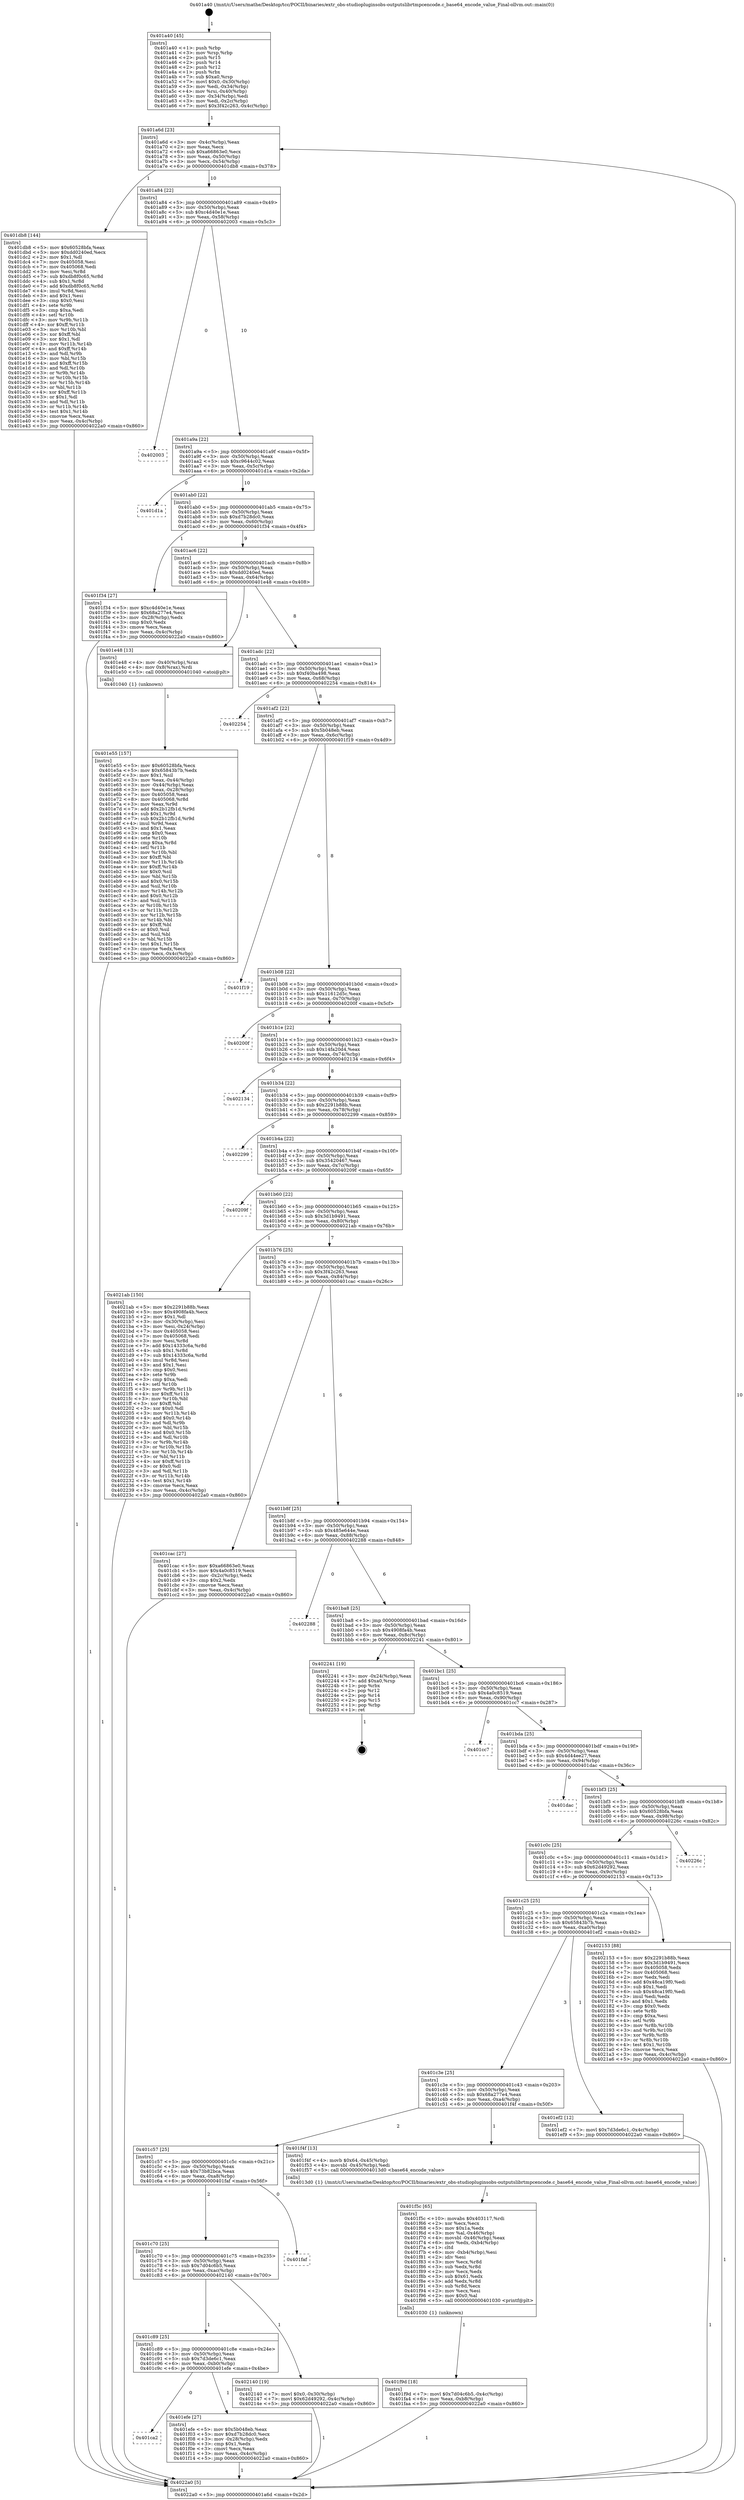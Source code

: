digraph "0x401a40" {
  label = "0x401a40 (/mnt/c/Users/mathe/Desktop/tcc/POCII/binaries/extr_obs-studiopluginsobs-outputslibrtmpcencode.c_base64_encode_value_Final-ollvm.out::main(0))"
  labelloc = "t"
  node[shape=record]

  Entry [label="",width=0.3,height=0.3,shape=circle,fillcolor=black,style=filled]
  "0x401a6d" [label="{
     0x401a6d [23]\l
     | [instrs]\l
     &nbsp;&nbsp;0x401a6d \<+3\>: mov -0x4c(%rbp),%eax\l
     &nbsp;&nbsp;0x401a70 \<+2\>: mov %eax,%ecx\l
     &nbsp;&nbsp;0x401a72 \<+6\>: sub $0xa66863e0,%ecx\l
     &nbsp;&nbsp;0x401a78 \<+3\>: mov %eax,-0x50(%rbp)\l
     &nbsp;&nbsp;0x401a7b \<+3\>: mov %ecx,-0x54(%rbp)\l
     &nbsp;&nbsp;0x401a7e \<+6\>: je 0000000000401db8 \<main+0x378\>\l
  }"]
  "0x401db8" [label="{
     0x401db8 [144]\l
     | [instrs]\l
     &nbsp;&nbsp;0x401db8 \<+5\>: mov $0x60528bfa,%eax\l
     &nbsp;&nbsp;0x401dbd \<+5\>: mov $0xdd0240ed,%ecx\l
     &nbsp;&nbsp;0x401dc2 \<+2\>: mov $0x1,%dl\l
     &nbsp;&nbsp;0x401dc4 \<+7\>: mov 0x405058,%esi\l
     &nbsp;&nbsp;0x401dcb \<+7\>: mov 0x405068,%edi\l
     &nbsp;&nbsp;0x401dd2 \<+3\>: mov %esi,%r8d\l
     &nbsp;&nbsp;0x401dd5 \<+7\>: sub $0xdb8f0c65,%r8d\l
     &nbsp;&nbsp;0x401ddc \<+4\>: sub $0x1,%r8d\l
     &nbsp;&nbsp;0x401de0 \<+7\>: add $0xdb8f0c65,%r8d\l
     &nbsp;&nbsp;0x401de7 \<+4\>: imul %r8d,%esi\l
     &nbsp;&nbsp;0x401deb \<+3\>: and $0x1,%esi\l
     &nbsp;&nbsp;0x401dee \<+3\>: cmp $0x0,%esi\l
     &nbsp;&nbsp;0x401df1 \<+4\>: sete %r9b\l
     &nbsp;&nbsp;0x401df5 \<+3\>: cmp $0xa,%edi\l
     &nbsp;&nbsp;0x401df8 \<+4\>: setl %r10b\l
     &nbsp;&nbsp;0x401dfc \<+3\>: mov %r9b,%r11b\l
     &nbsp;&nbsp;0x401dff \<+4\>: xor $0xff,%r11b\l
     &nbsp;&nbsp;0x401e03 \<+3\>: mov %r10b,%bl\l
     &nbsp;&nbsp;0x401e06 \<+3\>: xor $0xff,%bl\l
     &nbsp;&nbsp;0x401e09 \<+3\>: xor $0x1,%dl\l
     &nbsp;&nbsp;0x401e0c \<+3\>: mov %r11b,%r14b\l
     &nbsp;&nbsp;0x401e0f \<+4\>: and $0xff,%r14b\l
     &nbsp;&nbsp;0x401e13 \<+3\>: and %dl,%r9b\l
     &nbsp;&nbsp;0x401e16 \<+3\>: mov %bl,%r15b\l
     &nbsp;&nbsp;0x401e19 \<+4\>: and $0xff,%r15b\l
     &nbsp;&nbsp;0x401e1d \<+3\>: and %dl,%r10b\l
     &nbsp;&nbsp;0x401e20 \<+3\>: or %r9b,%r14b\l
     &nbsp;&nbsp;0x401e23 \<+3\>: or %r10b,%r15b\l
     &nbsp;&nbsp;0x401e26 \<+3\>: xor %r15b,%r14b\l
     &nbsp;&nbsp;0x401e29 \<+3\>: or %bl,%r11b\l
     &nbsp;&nbsp;0x401e2c \<+4\>: xor $0xff,%r11b\l
     &nbsp;&nbsp;0x401e30 \<+3\>: or $0x1,%dl\l
     &nbsp;&nbsp;0x401e33 \<+3\>: and %dl,%r11b\l
     &nbsp;&nbsp;0x401e36 \<+3\>: or %r11b,%r14b\l
     &nbsp;&nbsp;0x401e39 \<+4\>: test $0x1,%r14b\l
     &nbsp;&nbsp;0x401e3d \<+3\>: cmovne %ecx,%eax\l
     &nbsp;&nbsp;0x401e40 \<+3\>: mov %eax,-0x4c(%rbp)\l
     &nbsp;&nbsp;0x401e43 \<+5\>: jmp 00000000004022a0 \<main+0x860\>\l
  }"]
  "0x401a84" [label="{
     0x401a84 [22]\l
     | [instrs]\l
     &nbsp;&nbsp;0x401a84 \<+5\>: jmp 0000000000401a89 \<main+0x49\>\l
     &nbsp;&nbsp;0x401a89 \<+3\>: mov -0x50(%rbp),%eax\l
     &nbsp;&nbsp;0x401a8c \<+5\>: sub $0xc4d40e1e,%eax\l
     &nbsp;&nbsp;0x401a91 \<+3\>: mov %eax,-0x58(%rbp)\l
     &nbsp;&nbsp;0x401a94 \<+6\>: je 0000000000402003 \<main+0x5c3\>\l
  }"]
  Exit [label="",width=0.3,height=0.3,shape=circle,fillcolor=black,style=filled,peripheries=2]
  "0x402003" [label="{
     0x402003\l
  }", style=dashed]
  "0x401a9a" [label="{
     0x401a9a [22]\l
     | [instrs]\l
     &nbsp;&nbsp;0x401a9a \<+5\>: jmp 0000000000401a9f \<main+0x5f\>\l
     &nbsp;&nbsp;0x401a9f \<+3\>: mov -0x50(%rbp),%eax\l
     &nbsp;&nbsp;0x401aa2 \<+5\>: sub $0xc9644c02,%eax\l
     &nbsp;&nbsp;0x401aa7 \<+3\>: mov %eax,-0x5c(%rbp)\l
     &nbsp;&nbsp;0x401aaa \<+6\>: je 0000000000401d1a \<main+0x2da\>\l
  }"]
  "0x401f9d" [label="{
     0x401f9d [18]\l
     | [instrs]\l
     &nbsp;&nbsp;0x401f9d \<+7\>: movl $0x7d04c6b5,-0x4c(%rbp)\l
     &nbsp;&nbsp;0x401fa4 \<+6\>: mov %eax,-0xb8(%rbp)\l
     &nbsp;&nbsp;0x401faa \<+5\>: jmp 00000000004022a0 \<main+0x860\>\l
  }"]
  "0x401d1a" [label="{
     0x401d1a\l
  }", style=dashed]
  "0x401ab0" [label="{
     0x401ab0 [22]\l
     | [instrs]\l
     &nbsp;&nbsp;0x401ab0 \<+5\>: jmp 0000000000401ab5 \<main+0x75\>\l
     &nbsp;&nbsp;0x401ab5 \<+3\>: mov -0x50(%rbp),%eax\l
     &nbsp;&nbsp;0x401ab8 \<+5\>: sub $0xd7b28dc0,%eax\l
     &nbsp;&nbsp;0x401abd \<+3\>: mov %eax,-0x60(%rbp)\l
     &nbsp;&nbsp;0x401ac0 \<+6\>: je 0000000000401f34 \<main+0x4f4\>\l
  }"]
  "0x401f5c" [label="{
     0x401f5c [65]\l
     | [instrs]\l
     &nbsp;&nbsp;0x401f5c \<+10\>: movabs $0x403117,%rdi\l
     &nbsp;&nbsp;0x401f66 \<+2\>: xor %ecx,%ecx\l
     &nbsp;&nbsp;0x401f68 \<+5\>: mov $0x1a,%edx\l
     &nbsp;&nbsp;0x401f6d \<+3\>: mov %al,-0x46(%rbp)\l
     &nbsp;&nbsp;0x401f70 \<+4\>: movsbl -0x46(%rbp),%eax\l
     &nbsp;&nbsp;0x401f74 \<+6\>: mov %edx,-0xb4(%rbp)\l
     &nbsp;&nbsp;0x401f7a \<+1\>: cltd\l
     &nbsp;&nbsp;0x401f7b \<+6\>: mov -0xb4(%rbp),%esi\l
     &nbsp;&nbsp;0x401f81 \<+2\>: idiv %esi\l
     &nbsp;&nbsp;0x401f83 \<+3\>: mov %ecx,%r8d\l
     &nbsp;&nbsp;0x401f86 \<+3\>: sub %edx,%r8d\l
     &nbsp;&nbsp;0x401f89 \<+2\>: mov %ecx,%edx\l
     &nbsp;&nbsp;0x401f8b \<+3\>: sub $0x61,%edx\l
     &nbsp;&nbsp;0x401f8e \<+3\>: add %edx,%r8d\l
     &nbsp;&nbsp;0x401f91 \<+3\>: sub %r8d,%ecx\l
     &nbsp;&nbsp;0x401f94 \<+2\>: mov %ecx,%esi\l
     &nbsp;&nbsp;0x401f96 \<+2\>: mov $0x0,%al\l
     &nbsp;&nbsp;0x401f98 \<+5\>: call 0000000000401030 \<printf@plt\>\l
     | [calls]\l
     &nbsp;&nbsp;0x401030 \{1\} (unknown)\l
  }"]
  "0x401f34" [label="{
     0x401f34 [27]\l
     | [instrs]\l
     &nbsp;&nbsp;0x401f34 \<+5\>: mov $0xc4d40e1e,%eax\l
     &nbsp;&nbsp;0x401f39 \<+5\>: mov $0x68a277e4,%ecx\l
     &nbsp;&nbsp;0x401f3e \<+3\>: mov -0x28(%rbp),%edx\l
     &nbsp;&nbsp;0x401f41 \<+3\>: cmp $0x0,%edx\l
     &nbsp;&nbsp;0x401f44 \<+3\>: cmove %ecx,%eax\l
     &nbsp;&nbsp;0x401f47 \<+3\>: mov %eax,-0x4c(%rbp)\l
     &nbsp;&nbsp;0x401f4a \<+5\>: jmp 00000000004022a0 \<main+0x860\>\l
  }"]
  "0x401ac6" [label="{
     0x401ac6 [22]\l
     | [instrs]\l
     &nbsp;&nbsp;0x401ac6 \<+5\>: jmp 0000000000401acb \<main+0x8b\>\l
     &nbsp;&nbsp;0x401acb \<+3\>: mov -0x50(%rbp),%eax\l
     &nbsp;&nbsp;0x401ace \<+5\>: sub $0xdd0240ed,%eax\l
     &nbsp;&nbsp;0x401ad3 \<+3\>: mov %eax,-0x64(%rbp)\l
     &nbsp;&nbsp;0x401ad6 \<+6\>: je 0000000000401e48 \<main+0x408\>\l
  }"]
  "0x401ca2" [label="{
     0x401ca2\l
  }", style=dashed]
  "0x401e48" [label="{
     0x401e48 [13]\l
     | [instrs]\l
     &nbsp;&nbsp;0x401e48 \<+4\>: mov -0x40(%rbp),%rax\l
     &nbsp;&nbsp;0x401e4c \<+4\>: mov 0x8(%rax),%rdi\l
     &nbsp;&nbsp;0x401e50 \<+5\>: call 0000000000401040 \<atoi@plt\>\l
     | [calls]\l
     &nbsp;&nbsp;0x401040 \{1\} (unknown)\l
  }"]
  "0x401adc" [label="{
     0x401adc [22]\l
     | [instrs]\l
     &nbsp;&nbsp;0x401adc \<+5\>: jmp 0000000000401ae1 \<main+0xa1\>\l
     &nbsp;&nbsp;0x401ae1 \<+3\>: mov -0x50(%rbp),%eax\l
     &nbsp;&nbsp;0x401ae4 \<+5\>: sub $0xf40ba498,%eax\l
     &nbsp;&nbsp;0x401ae9 \<+3\>: mov %eax,-0x68(%rbp)\l
     &nbsp;&nbsp;0x401aec \<+6\>: je 0000000000402254 \<main+0x814\>\l
  }"]
  "0x401efe" [label="{
     0x401efe [27]\l
     | [instrs]\l
     &nbsp;&nbsp;0x401efe \<+5\>: mov $0x5b048eb,%eax\l
     &nbsp;&nbsp;0x401f03 \<+5\>: mov $0xd7b28dc0,%ecx\l
     &nbsp;&nbsp;0x401f08 \<+3\>: mov -0x28(%rbp),%edx\l
     &nbsp;&nbsp;0x401f0b \<+3\>: cmp $0x1,%edx\l
     &nbsp;&nbsp;0x401f0e \<+3\>: cmovl %ecx,%eax\l
     &nbsp;&nbsp;0x401f11 \<+3\>: mov %eax,-0x4c(%rbp)\l
     &nbsp;&nbsp;0x401f14 \<+5\>: jmp 00000000004022a0 \<main+0x860\>\l
  }"]
  "0x402254" [label="{
     0x402254\l
  }", style=dashed]
  "0x401af2" [label="{
     0x401af2 [22]\l
     | [instrs]\l
     &nbsp;&nbsp;0x401af2 \<+5\>: jmp 0000000000401af7 \<main+0xb7\>\l
     &nbsp;&nbsp;0x401af7 \<+3\>: mov -0x50(%rbp),%eax\l
     &nbsp;&nbsp;0x401afa \<+5\>: sub $0x5b048eb,%eax\l
     &nbsp;&nbsp;0x401aff \<+3\>: mov %eax,-0x6c(%rbp)\l
     &nbsp;&nbsp;0x401b02 \<+6\>: je 0000000000401f19 \<main+0x4d9\>\l
  }"]
  "0x401c89" [label="{
     0x401c89 [25]\l
     | [instrs]\l
     &nbsp;&nbsp;0x401c89 \<+5\>: jmp 0000000000401c8e \<main+0x24e\>\l
     &nbsp;&nbsp;0x401c8e \<+3\>: mov -0x50(%rbp),%eax\l
     &nbsp;&nbsp;0x401c91 \<+5\>: sub $0x7d3de6c1,%eax\l
     &nbsp;&nbsp;0x401c96 \<+6\>: mov %eax,-0xb0(%rbp)\l
     &nbsp;&nbsp;0x401c9c \<+6\>: je 0000000000401efe \<main+0x4be\>\l
  }"]
  "0x401f19" [label="{
     0x401f19\l
  }", style=dashed]
  "0x401b08" [label="{
     0x401b08 [22]\l
     | [instrs]\l
     &nbsp;&nbsp;0x401b08 \<+5\>: jmp 0000000000401b0d \<main+0xcd\>\l
     &nbsp;&nbsp;0x401b0d \<+3\>: mov -0x50(%rbp),%eax\l
     &nbsp;&nbsp;0x401b10 \<+5\>: sub $0x11612d5c,%eax\l
     &nbsp;&nbsp;0x401b15 \<+3\>: mov %eax,-0x70(%rbp)\l
     &nbsp;&nbsp;0x401b18 \<+6\>: je 000000000040200f \<main+0x5cf\>\l
  }"]
  "0x402140" [label="{
     0x402140 [19]\l
     | [instrs]\l
     &nbsp;&nbsp;0x402140 \<+7\>: movl $0x0,-0x30(%rbp)\l
     &nbsp;&nbsp;0x402147 \<+7\>: movl $0x62d49292,-0x4c(%rbp)\l
     &nbsp;&nbsp;0x40214e \<+5\>: jmp 00000000004022a0 \<main+0x860\>\l
  }"]
  "0x40200f" [label="{
     0x40200f\l
  }", style=dashed]
  "0x401b1e" [label="{
     0x401b1e [22]\l
     | [instrs]\l
     &nbsp;&nbsp;0x401b1e \<+5\>: jmp 0000000000401b23 \<main+0xe3\>\l
     &nbsp;&nbsp;0x401b23 \<+3\>: mov -0x50(%rbp),%eax\l
     &nbsp;&nbsp;0x401b26 \<+5\>: sub $0x14fa20d4,%eax\l
     &nbsp;&nbsp;0x401b2b \<+3\>: mov %eax,-0x74(%rbp)\l
     &nbsp;&nbsp;0x401b2e \<+6\>: je 0000000000402134 \<main+0x6f4\>\l
  }"]
  "0x401c70" [label="{
     0x401c70 [25]\l
     | [instrs]\l
     &nbsp;&nbsp;0x401c70 \<+5\>: jmp 0000000000401c75 \<main+0x235\>\l
     &nbsp;&nbsp;0x401c75 \<+3\>: mov -0x50(%rbp),%eax\l
     &nbsp;&nbsp;0x401c78 \<+5\>: sub $0x7d04c6b5,%eax\l
     &nbsp;&nbsp;0x401c7d \<+6\>: mov %eax,-0xac(%rbp)\l
     &nbsp;&nbsp;0x401c83 \<+6\>: je 0000000000402140 \<main+0x700\>\l
  }"]
  "0x402134" [label="{
     0x402134\l
  }", style=dashed]
  "0x401b34" [label="{
     0x401b34 [22]\l
     | [instrs]\l
     &nbsp;&nbsp;0x401b34 \<+5\>: jmp 0000000000401b39 \<main+0xf9\>\l
     &nbsp;&nbsp;0x401b39 \<+3\>: mov -0x50(%rbp),%eax\l
     &nbsp;&nbsp;0x401b3c \<+5\>: sub $0x2291b88b,%eax\l
     &nbsp;&nbsp;0x401b41 \<+3\>: mov %eax,-0x78(%rbp)\l
     &nbsp;&nbsp;0x401b44 \<+6\>: je 0000000000402299 \<main+0x859\>\l
  }"]
  "0x401faf" [label="{
     0x401faf\l
  }", style=dashed]
  "0x402299" [label="{
     0x402299\l
  }", style=dashed]
  "0x401b4a" [label="{
     0x401b4a [22]\l
     | [instrs]\l
     &nbsp;&nbsp;0x401b4a \<+5\>: jmp 0000000000401b4f \<main+0x10f\>\l
     &nbsp;&nbsp;0x401b4f \<+3\>: mov -0x50(%rbp),%eax\l
     &nbsp;&nbsp;0x401b52 \<+5\>: sub $0x35420467,%eax\l
     &nbsp;&nbsp;0x401b57 \<+3\>: mov %eax,-0x7c(%rbp)\l
     &nbsp;&nbsp;0x401b5a \<+6\>: je 000000000040209f \<main+0x65f\>\l
  }"]
  "0x401c57" [label="{
     0x401c57 [25]\l
     | [instrs]\l
     &nbsp;&nbsp;0x401c57 \<+5\>: jmp 0000000000401c5c \<main+0x21c\>\l
     &nbsp;&nbsp;0x401c5c \<+3\>: mov -0x50(%rbp),%eax\l
     &nbsp;&nbsp;0x401c5f \<+5\>: sub $0x73b82bca,%eax\l
     &nbsp;&nbsp;0x401c64 \<+6\>: mov %eax,-0xa8(%rbp)\l
     &nbsp;&nbsp;0x401c6a \<+6\>: je 0000000000401faf \<main+0x56f\>\l
  }"]
  "0x40209f" [label="{
     0x40209f\l
  }", style=dashed]
  "0x401b60" [label="{
     0x401b60 [22]\l
     | [instrs]\l
     &nbsp;&nbsp;0x401b60 \<+5\>: jmp 0000000000401b65 \<main+0x125\>\l
     &nbsp;&nbsp;0x401b65 \<+3\>: mov -0x50(%rbp),%eax\l
     &nbsp;&nbsp;0x401b68 \<+5\>: sub $0x3d1b9491,%eax\l
     &nbsp;&nbsp;0x401b6d \<+3\>: mov %eax,-0x80(%rbp)\l
     &nbsp;&nbsp;0x401b70 \<+6\>: je 00000000004021ab \<main+0x76b\>\l
  }"]
  "0x401f4f" [label="{
     0x401f4f [13]\l
     | [instrs]\l
     &nbsp;&nbsp;0x401f4f \<+4\>: movb $0x64,-0x45(%rbp)\l
     &nbsp;&nbsp;0x401f53 \<+4\>: movsbl -0x45(%rbp),%edi\l
     &nbsp;&nbsp;0x401f57 \<+5\>: call 00000000004013d0 \<base64_encode_value\>\l
     | [calls]\l
     &nbsp;&nbsp;0x4013d0 \{1\} (/mnt/c/Users/mathe/Desktop/tcc/POCII/binaries/extr_obs-studiopluginsobs-outputslibrtmpcencode.c_base64_encode_value_Final-ollvm.out::base64_encode_value)\l
  }"]
  "0x4021ab" [label="{
     0x4021ab [150]\l
     | [instrs]\l
     &nbsp;&nbsp;0x4021ab \<+5\>: mov $0x2291b88b,%eax\l
     &nbsp;&nbsp;0x4021b0 \<+5\>: mov $0x4908fa4b,%ecx\l
     &nbsp;&nbsp;0x4021b5 \<+2\>: mov $0x1,%dl\l
     &nbsp;&nbsp;0x4021b7 \<+3\>: mov -0x30(%rbp),%esi\l
     &nbsp;&nbsp;0x4021ba \<+3\>: mov %esi,-0x24(%rbp)\l
     &nbsp;&nbsp;0x4021bd \<+7\>: mov 0x405058,%esi\l
     &nbsp;&nbsp;0x4021c4 \<+7\>: mov 0x405068,%edi\l
     &nbsp;&nbsp;0x4021cb \<+3\>: mov %esi,%r8d\l
     &nbsp;&nbsp;0x4021ce \<+7\>: add $0x14333c6a,%r8d\l
     &nbsp;&nbsp;0x4021d5 \<+4\>: sub $0x1,%r8d\l
     &nbsp;&nbsp;0x4021d9 \<+7\>: sub $0x14333c6a,%r8d\l
     &nbsp;&nbsp;0x4021e0 \<+4\>: imul %r8d,%esi\l
     &nbsp;&nbsp;0x4021e4 \<+3\>: and $0x1,%esi\l
     &nbsp;&nbsp;0x4021e7 \<+3\>: cmp $0x0,%esi\l
     &nbsp;&nbsp;0x4021ea \<+4\>: sete %r9b\l
     &nbsp;&nbsp;0x4021ee \<+3\>: cmp $0xa,%edi\l
     &nbsp;&nbsp;0x4021f1 \<+4\>: setl %r10b\l
     &nbsp;&nbsp;0x4021f5 \<+3\>: mov %r9b,%r11b\l
     &nbsp;&nbsp;0x4021f8 \<+4\>: xor $0xff,%r11b\l
     &nbsp;&nbsp;0x4021fc \<+3\>: mov %r10b,%bl\l
     &nbsp;&nbsp;0x4021ff \<+3\>: xor $0xff,%bl\l
     &nbsp;&nbsp;0x402202 \<+3\>: xor $0x0,%dl\l
     &nbsp;&nbsp;0x402205 \<+3\>: mov %r11b,%r14b\l
     &nbsp;&nbsp;0x402208 \<+4\>: and $0x0,%r14b\l
     &nbsp;&nbsp;0x40220c \<+3\>: and %dl,%r9b\l
     &nbsp;&nbsp;0x40220f \<+3\>: mov %bl,%r15b\l
     &nbsp;&nbsp;0x402212 \<+4\>: and $0x0,%r15b\l
     &nbsp;&nbsp;0x402216 \<+3\>: and %dl,%r10b\l
     &nbsp;&nbsp;0x402219 \<+3\>: or %r9b,%r14b\l
     &nbsp;&nbsp;0x40221c \<+3\>: or %r10b,%r15b\l
     &nbsp;&nbsp;0x40221f \<+3\>: xor %r15b,%r14b\l
     &nbsp;&nbsp;0x402222 \<+3\>: or %bl,%r11b\l
     &nbsp;&nbsp;0x402225 \<+4\>: xor $0xff,%r11b\l
     &nbsp;&nbsp;0x402229 \<+3\>: or $0x0,%dl\l
     &nbsp;&nbsp;0x40222c \<+3\>: and %dl,%r11b\l
     &nbsp;&nbsp;0x40222f \<+3\>: or %r11b,%r14b\l
     &nbsp;&nbsp;0x402232 \<+4\>: test $0x1,%r14b\l
     &nbsp;&nbsp;0x402236 \<+3\>: cmovne %ecx,%eax\l
     &nbsp;&nbsp;0x402239 \<+3\>: mov %eax,-0x4c(%rbp)\l
     &nbsp;&nbsp;0x40223c \<+5\>: jmp 00000000004022a0 \<main+0x860\>\l
  }"]
  "0x401b76" [label="{
     0x401b76 [25]\l
     | [instrs]\l
     &nbsp;&nbsp;0x401b76 \<+5\>: jmp 0000000000401b7b \<main+0x13b\>\l
     &nbsp;&nbsp;0x401b7b \<+3\>: mov -0x50(%rbp),%eax\l
     &nbsp;&nbsp;0x401b7e \<+5\>: sub $0x3f42c263,%eax\l
     &nbsp;&nbsp;0x401b83 \<+6\>: mov %eax,-0x84(%rbp)\l
     &nbsp;&nbsp;0x401b89 \<+6\>: je 0000000000401cac \<main+0x26c\>\l
  }"]
  "0x401c3e" [label="{
     0x401c3e [25]\l
     | [instrs]\l
     &nbsp;&nbsp;0x401c3e \<+5\>: jmp 0000000000401c43 \<main+0x203\>\l
     &nbsp;&nbsp;0x401c43 \<+3\>: mov -0x50(%rbp),%eax\l
     &nbsp;&nbsp;0x401c46 \<+5\>: sub $0x68a277e4,%eax\l
     &nbsp;&nbsp;0x401c4b \<+6\>: mov %eax,-0xa4(%rbp)\l
     &nbsp;&nbsp;0x401c51 \<+6\>: je 0000000000401f4f \<main+0x50f\>\l
  }"]
  "0x401cac" [label="{
     0x401cac [27]\l
     | [instrs]\l
     &nbsp;&nbsp;0x401cac \<+5\>: mov $0xa66863e0,%eax\l
     &nbsp;&nbsp;0x401cb1 \<+5\>: mov $0x4a0c8519,%ecx\l
     &nbsp;&nbsp;0x401cb6 \<+3\>: mov -0x2c(%rbp),%edx\l
     &nbsp;&nbsp;0x401cb9 \<+3\>: cmp $0x2,%edx\l
     &nbsp;&nbsp;0x401cbc \<+3\>: cmovne %ecx,%eax\l
     &nbsp;&nbsp;0x401cbf \<+3\>: mov %eax,-0x4c(%rbp)\l
     &nbsp;&nbsp;0x401cc2 \<+5\>: jmp 00000000004022a0 \<main+0x860\>\l
  }"]
  "0x401b8f" [label="{
     0x401b8f [25]\l
     | [instrs]\l
     &nbsp;&nbsp;0x401b8f \<+5\>: jmp 0000000000401b94 \<main+0x154\>\l
     &nbsp;&nbsp;0x401b94 \<+3\>: mov -0x50(%rbp),%eax\l
     &nbsp;&nbsp;0x401b97 \<+5\>: sub $0x485e644e,%eax\l
     &nbsp;&nbsp;0x401b9c \<+6\>: mov %eax,-0x88(%rbp)\l
     &nbsp;&nbsp;0x401ba2 \<+6\>: je 0000000000402288 \<main+0x848\>\l
  }"]
  "0x4022a0" [label="{
     0x4022a0 [5]\l
     | [instrs]\l
     &nbsp;&nbsp;0x4022a0 \<+5\>: jmp 0000000000401a6d \<main+0x2d\>\l
  }"]
  "0x401a40" [label="{
     0x401a40 [45]\l
     | [instrs]\l
     &nbsp;&nbsp;0x401a40 \<+1\>: push %rbp\l
     &nbsp;&nbsp;0x401a41 \<+3\>: mov %rsp,%rbp\l
     &nbsp;&nbsp;0x401a44 \<+2\>: push %r15\l
     &nbsp;&nbsp;0x401a46 \<+2\>: push %r14\l
     &nbsp;&nbsp;0x401a48 \<+2\>: push %r12\l
     &nbsp;&nbsp;0x401a4a \<+1\>: push %rbx\l
     &nbsp;&nbsp;0x401a4b \<+7\>: sub $0xa0,%rsp\l
     &nbsp;&nbsp;0x401a52 \<+7\>: movl $0x0,-0x30(%rbp)\l
     &nbsp;&nbsp;0x401a59 \<+3\>: mov %edi,-0x34(%rbp)\l
     &nbsp;&nbsp;0x401a5c \<+4\>: mov %rsi,-0x40(%rbp)\l
     &nbsp;&nbsp;0x401a60 \<+3\>: mov -0x34(%rbp),%edi\l
     &nbsp;&nbsp;0x401a63 \<+3\>: mov %edi,-0x2c(%rbp)\l
     &nbsp;&nbsp;0x401a66 \<+7\>: movl $0x3f42c263,-0x4c(%rbp)\l
  }"]
  "0x401e55" [label="{
     0x401e55 [157]\l
     | [instrs]\l
     &nbsp;&nbsp;0x401e55 \<+5\>: mov $0x60528bfa,%ecx\l
     &nbsp;&nbsp;0x401e5a \<+5\>: mov $0x65843b7b,%edx\l
     &nbsp;&nbsp;0x401e5f \<+3\>: mov $0x1,%sil\l
     &nbsp;&nbsp;0x401e62 \<+3\>: mov %eax,-0x44(%rbp)\l
     &nbsp;&nbsp;0x401e65 \<+3\>: mov -0x44(%rbp),%eax\l
     &nbsp;&nbsp;0x401e68 \<+3\>: mov %eax,-0x28(%rbp)\l
     &nbsp;&nbsp;0x401e6b \<+7\>: mov 0x405058,%eax\l
     &nbsp;&nbsp;0x401e72 \<+8\>: mov 0x405068,%r8d\l
     &nbsp;&nbsp;0x401e7a \<+3\>: mov %eax,%r9d\l
     &nbsp;&nbsp;0x401e7d \<+7\>: add $0x2b12fb1d,%r9d\l
     &nbsp;&nbsp;0x401e84 \<+4\>: sub $0x1,%r9d\l
     &nbsp;&nbsp;0x401e88 \<+7\>: sub $0x2b12fb1d,%r9d\l
     &nbsp;&nbsp;0x401e8f \<+4\>: imul %r9d,%eax\l
     &nbsp;&nbsp;0x401e93 \<+3\>: and $0x1,%eax\l
     &nbsp;&nbsp;0x401e96 \<+3\>: cmp $0x0,%eax\l
     &nbsp;&nbsp;0x401e99 \<+4\>: sete %r10b\l
     &nbsp;&nbsp;0x401e9d \<+4\>: cmp $0xa,%r8d\l
     &nbsp;&nbsp;0x401ea1 \<+4\>: setl %r11b\l
     &nbsp;&nbsp;0x401ea5 \<+3\>: mov %r10b,%bl\l
     &nbsp;&nbsp;0x401ea8 \<+3\>: xor $0xff,%bl\l
     &nbsp;&nbsp;0x401eab \<+3\>: mov %r11b,%r14b\l
     &nbsp;&nbsp;0x401eae \<+4\>: xor $0xff,%r14b\l
     &nbsp;&nbsp;0x401eb2 \<+4\>: xor $0x0,%sil\l
     &nbsp;&nbsp;0x401eb6 \<+3\>: mov %bl,%r15b\l
     &nbsp;&nbsp;0x401eb9 \<+4\>: and $0x0,%r15b\l
     &nbsp;&nbsp;0x401ebd \<+3\>: and %sil,%r10b\l
     &nbsp;&nbsp;0x401ec0 \<+3\>: mov %r14b,%r12b\l
     &nbsp;&nbsp;0x401ec3 \<+4\>: and $0x0,%r12b\l
     &nbsp;&nbsp;0x401ec7 \<+3\>: and %sil,%r11b\l
     &nbsp;&nbsp;0x401eca \<+3\>: or %r10b,%r15b\l
     &nbsp;&nbsp;0x401ecd \<+3\>: or %r11b,%r12b\l
     &nbsp;&nbsp;0x401ed0 \<+3\>: xor %r12b,%r15b\l
     &nbsp;&nbsp;0x401ed3 \<+3\>: or %r14b,%bl\l
     &nbsp;&nbsp;0x401ed6 \<+3\>: xor $0xff,%bl\l
     &nbsp;&nbsp;0x401ed9 \<+4\>: or $0x0,%sil\l
     &nbsp;&nbsp;0x401edd \<+3\>: and %sil,%bl\l
     &nbsp;&nbsp;0x401ee0 \<+3\>: or %bl,%r15b\l
     &nbsp;&nbsp;0x401ee3 \<+4\>: test $0x1,%r15b\l
     &nbsp;&nbsp;0x401ee7 \<+3\>: cmovne %edx,%ecx\l
     &nbsp;&nbsp;0x401eea \<+3\>: mov %ecx,-0x4c(%rbp)\l
     &nbsp;&nbsp;0x401eed \<+5\>: jmp 00000000004022a0 \<main+0x860\>\l
  }"]
  "0x401ef2" [label="{
     0x401ef2 [12]\l
     | [instrs]\l
     &nbsp;&nbsp;0x401ef2 \<+7\>: movl $0x7d3de6c1,-0x4c(%rbp)\l
     &nbsp;&nbsp;0x401ef9 \<+5\>: jmp 00000000004022a0 \<main+0x860\>\l
  }"]
  "0x402288" [label="{
     0x402288\l
  }", style=dashed]
  "0x401ba8" [label="{
     0x401ba8 [25]\l
     | [instrs]\l
     &nbsp;&nbsp;0x401ba8 \<+5\>: jmp 0000000000401bad \<main+0x16d\>\l
     &nbsp;&nbsp;0x401bad \<+3\>: mov -0x50(%rbp),%eax\l
     &nbsp;&nbsp;0x401bb0 \<+5\>: sub $0x4908fa4b,%eax\l
     &nbsp;&nbsp;0x401bb5 \<+6\>: mov %eax,-0x8c(%rbp)\l
     &nbsp;&nbsp;0x401bbb \<+6\>: je 0000000000402241 \<main+0x801\>\l
  }"]
  "0x401c25" [label="{
     0x401c25 [25]\l
     | [instrs]\l
     &nbsp;&nbsp;0x401c25 \<+5\>: jmp 0000000000401c2a \<main+0x1ea\>\l
     &nbsp;&nbsp;0x401c2a \<+3\>: mov -0x50(%rbp),%eax\l
     &nbsp;&nbsp;0x401c2d \<+5\>: sub $0x65843b7b,%eax\l
     &nbsp;&nbsp;0x401c32 \<+6\>: mov %eax,-0xa0(%rbp)\l
     &nbsp;&nbsp;0x401c38 \<+6\>: je 0000000000401ef2 \<main+0x4b2\>\l
  }"]
  "0x402241" [label="{
     0x402241 [19]\l
     | [instrs]\l
     &nbsp;&nbsp;0x402241 \<+3\>: mov -0x24(%rbp),%eax\l
     &nbsp;&nbsp;0x402244 \<+7\>: add $0xa0,%rsp\l
     &nbsp;&nbsp;0x40224b \<+1\>: pop %rbx\l
     &nbsp;&nbsp;0x40224c \<+2\>: pop %r12\l
     &nbsp;&nbsp;0x40224e \<+2\>: pop %r14\l
     &nbsp;&nbsp;0x402250 \<+2\>: pop %r15\l
     &nbsp;&nbsp;0x402252 \<+1\>: pop %rbp\l
     &nbsp;&nbsp;0x402253 \<+1\>: ret\l
  }"]
  "0x401bc1" [label="{
     0x401bc1 [25]\l
     | [instrs]\l
     &nbsp;&nbsp;0x401bc1 \<+5\>: jmp 0000000000401bc6 \<main+0x186\>\l
     &nbsp;&nbsp;0x401bc6 \<+3\>: mov -0x50(%rbp),%eax\l
     &nbsp;&nbsp;0x401bc9 \<+5\>: sub $0x4a0c8519,%eax\l
     &nbsp;&nbsp;0x401bce \<+6\>: mov %eax,-0x90(%rbp)\l
     &nbsp;&nbsp;0x401bd4 \<+6\>: je 0000000000401cc7 \<main+0x287\>\l
  }"]
  "0x402153" [label="{
     0x402153 [88]\l
     | [instrs]\l
     &nbsp;&nbsp;0x402153 \<+5\>: mov $0x2291b88b,%eax\l
     &nbsp;&nbsp;0x402158 \<+5\>: mov $0x3d1b9491,%ecx\l
     &nbsp;&nbsp;0x40215d \<+7\>: mov 0x405058,%edx\l
     &nbsp;&nbsp;0x402164 \<+7\>: mov 0x405068,%esi\l
     &nbsp;&nbsp;0x40216b \<+2\>: mov %edx,%edi\l
     &nbsp;&nbsp;0x40216d \<+6\>: add $0x48ca19f0,%edi\l
     &nbsp;&nbsp;0x402173 \<+3\>: sub $0x1,%edi\l
     &nbsp;&nbsp;0x402176 \<+6\>: sub $0x48ca19f0,%edi\l
     &nbsp;&nbsp;0x40217c \<+3\>: imul %edi,%edx\l
     &nbsp;&nbsp;0x40217f \<+3\>: and $0x1,%edx\l
     &nbsp;&nbsp;0x402182 \<+3\>: cmp $0x0,%edx\l
     &nbsp;&nbsp;0x402185 \<+4\>: sete %r8b\l
     &nbsp;&nbsp;0x402189 \<+3\>: cmp $0xa,%esi\l
     &nbsp;&nbsp;0x40218c \<+4\>: setl %r9b\l
     &nbsp;&nbsp;0x402190 \<+3\>: mov %r8b,%r10b\l
     &nbsp;&nbsp;0x402193 \<+3\>: and %r9b,%r10b\l
     &nbsp;&nbsp;0x402196 \<+3\>: xor %r9b,%r8b\l
     &nbsp;&nbsp;0x402199 \<+3\>: or %r8b,%r10b\l
     &nbsp;&nbsp;0x40219c \<+4\>: test $0x1,%r10b\l
     &nbsp;&nbsp;0x4021a0 \<+3\>: cmovne %ecx,%eax\l
     &nbsp;&nbsp;0x4021a3 \<+3\>: mov %eax,-0x4c(%rbp)\l
     &nbsp;&nbsp;0x4021a6 \<+5\>: jmp 00000000004022a0 \<main+0x860\>\l
  }"]
  "0x401cc7" [label="{
     0x401cc7\l
  }", style=dashed]
  "0x401bda" [label="{
     0x401bda [25]\l
     | [instrs]\l
     &nbsp;&nbsp;0x401bda \<+5\>: jmp 0000000000401bdf \<main+0x19f\>\l
     &nbsp;&nbsp;0x401bdf \<+3\>: mov -0x50(%rbp),%eax\l
     &nbsp;&nbsp;0x401be2 \<+5\>: sub $0x4d44ee27,%eax\l
     &nbsp;&nbsp;0x401be7 \<+6\>: mov %eax,-0x94(%rbp)\l
     &nbsp;&nbsp;0x401bed \<+6\>: je 0000000000401dac \<main+0x36c\>\l
  }"]
  "0x401c0c" [label="{
     0x401c0c [25]\l
     | [instrs]\l
     &nbsp;&nbsp;0x401c0c \<+5\>: jmp 0000000000401c11 \<main+0x1d1\>\l
     &nbsp;&nbsp;0x401c11 \<+3\>: mov -0x50(%rbp),%eax\l
     &nbsp;&nbsp;0x401c14 \<+5\>: sub $0x62d49292,%eax\l
     &nbsp;&nbsp;0x401c19 \<+6\>: mov %eax,-0x9c(%rbp)\l
     &nbsp;&nbsp;0x401c1f \<+6\>: je 0000000000402153 \<main+0x713\>\l
  }"]
  "0x401dac" [label="{
     0x401dac\l
  }", style=dashed]
  "0x401bf3" [label="{
     0x401bf3 [25]\l
     | [instrs]\l
     &nbsp;&nbsp;0x401bf3 \<+5\>: jmp 0000000000401bf8 \<main+0x1b8\>\l
     &nbsp;&nbsp;0x401bf8 \<+3\>: mov -0x50(%rbp),%eax\l
     &nbsp;&nbsp;0x401bfb \<+5\>: sub $0x60528bfa,%eax\l
     &nbsp;&nbsp;0x401c00 \<+6\>: mov %eax,-0x98(%rbp)\l
     &nbsp;&nbsp;0x401c06 \<+6\>: je 000000000040226c \<main+0x82c\>\l
  }"]
  "0x40226c" [label="{
     0x40226c\l
  }", style=dashed]
  Entry -> "0x401a40" [label=" 1"]
  "0x401a6d" -> "0x401db8" [label=" 1"]
  "0x401a6d" -> "0x401a84" [label=" 10"]
  "0x402241" -> Exit [label=" 1"]
  "0x401a84" -> "0x402003" [label=" 0"]
  "0x401a84" -> "0x401a9a" [label=" 10"]
  "0x4021ab" -> "0x4022a0" [label=" 1"]
  "0x401a9a" -> "0x401d1a" [label=" 0"]
  "0x401a9a" -> "0x401ab0" [label=" 10"]
  "0x402153" -> "0x4022a0" [label=" 1"]
  "0x401ab0" -> "0x401f34" [label=" 1"]
  "0x401ab0" -> "0x401ac6" [label=" 9"]
  "0x402140" -> "0x4022a0" [label=" 1"]
  "0x401ac6" -> "0x401e48" [label=" 1"]
  "0x401ac6" -> "0x401adc" [label=" 8"]
  "0x401f9d" -> "0x4022a0" [label=" 1"]
  "0x401adc" -> "0x402254" [label=" 0"]
  "0x401adc" -> "0x401af2" [label=" 8"]
  "0x401f5c" -> "0x401f9d" [label=" 1"]
  "0x401af2" -> "0x401f19" [label=" 0"]
  "0x401af2" -> "0x401b08" [label=" 8"]
  "0x401f34" -> "0x4022a0" [label=" 1"]
  "0x401b08" -> "0x40200f" [label=" 0"]
  "0x401b08" -> "0x401b1e" [label=" 8"]
  "0x401efe" -> "0x4022a0" [label=" 1"]
  "0x401b1e" -> "0x402134" [label=" 0"]
  "0x401b1e" -> "0x401b34" [label=" 8"]
  "0x401c89" -> "0x401efe" [label=" 1"]
  "0x401b34" -> "0x402299" [label=" 0"]
  "0x401b34" -> "0x401b4a" [label=" 8"]
  "0x401f4f" -> "0x401f5c" [label=" 1"]
  "0x401b4a" -> "0x40209f" [label=" 0"]
  "0x401b4a" -> "0x401b60" [label=" 8"]
  "0x401c70" -> "0x402140" [label=" 1"]
  "0x401b60" -> "0x4021ab" [label=" 1"]
  "0x401b60" -> "0x401b76" [label=" 7"]
  "0x401c89" -> "0x401ca2" [label=" 0"]
  "0x401b76" -> "0x401cac" [label=" 1"]
  "0x401b76" -> "0x401b8f" [label=" 6"]
  "0x401cac" -> "0x4022a0" [label=" 1"]
  "0x401a40" -> "0x401a6d" [label=" 1"]
  "0x4022a0" -> "0x401a6d" [label=" 10"]
  "0x401db8" -> "0x4022a0" [label=" 1"]
  "0x401e48" -> "0x401e55" [label=" 1"]
  "0x401e55" -> "0x4022a0" [label=" 1"]
  "0x401c57" -> "0x401faf" [label=" 0"]
  "0x401b8f" -> "0x402288" [label=" 0"]
  "0x401b8f" -> "0x401ba8" [label=" 6"]
  "0x401c70" -> "0x401c89" [label=" 1"]
  "0x401ba8" -> "0x402241" [label=" 1"]
  "0x401ba8" -> "0x401bc1" [label=" 5"]
  "0x401c3e" -> "0x401f4f" [label=" 1"]
  "0x401bc1" -> "0x401cc7" [label=" 0"]
  "0x401bc1" -> "0x401bda" [label=" 5"]
  "0x401c57" -> "0x401c70" [label=" 2"]
  "0x401bda" -> "0x401dac" [label=" 0"]
  "0x401bda" -> "0x401bf3" [label=" 5"]
  "0x401c25" -> "0x401c3e" [label=" 3"]
  "0x401bf3" -> "0x40226c" [label=" 0"]
  "0x401bf3" -> "0x401c0c" [label=" 5"]
  "0x401ef2" -> "0x4022a0" [label=" 1"]
  "0x401c0c" -> "0x402153" [label=" 1"]
  "0x401c0c" -> "0x401c25" [label=" 4"]
  "0x401c3e" -> "0x401c57" [label=" 2"]
  "0x401c25" -> "0x401ef2" [label=" 1"]
}
